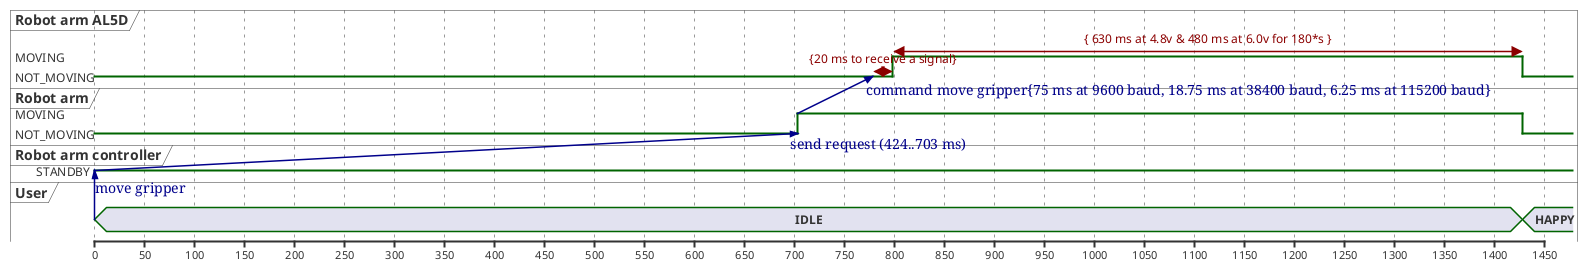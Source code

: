 @startuml timing diagram gripper
robust "Robot arm AL5D" as AL5D
robust "Robot arm" as System
robust "Robot arm controller" as Controller
concise "User" as User
scale 50 as 50 pixels

@0
AL5D is NOT_MOVING
System is NOT_MOVING
Controller is STANDBY
User is IDLE

@0
User -> Controller : move gripper
User is WAITING

@+0
Controller -> System@+703 : send request (424..703 ms)

@+703
System is MOVING

@+0
System -> AL5D@+75 : command move gripper{75 ms at 9600 baud, 18.75 ms at 38400 baud, 6.25 ms at 115200 baud}

@+75
AL5D@+0 <-> @+20 : {20 ms to receive a signal}

@+20
AL5D IS MOVING
AL5D@+0 <-> @+630 : { 630 ms at 4.8v & 480 ms at 6.0v for 180*s }

@+630
AL5D IS NOT_MOVING
System IS NOT_MOVING

@+0
User is HAPPY


@enduml